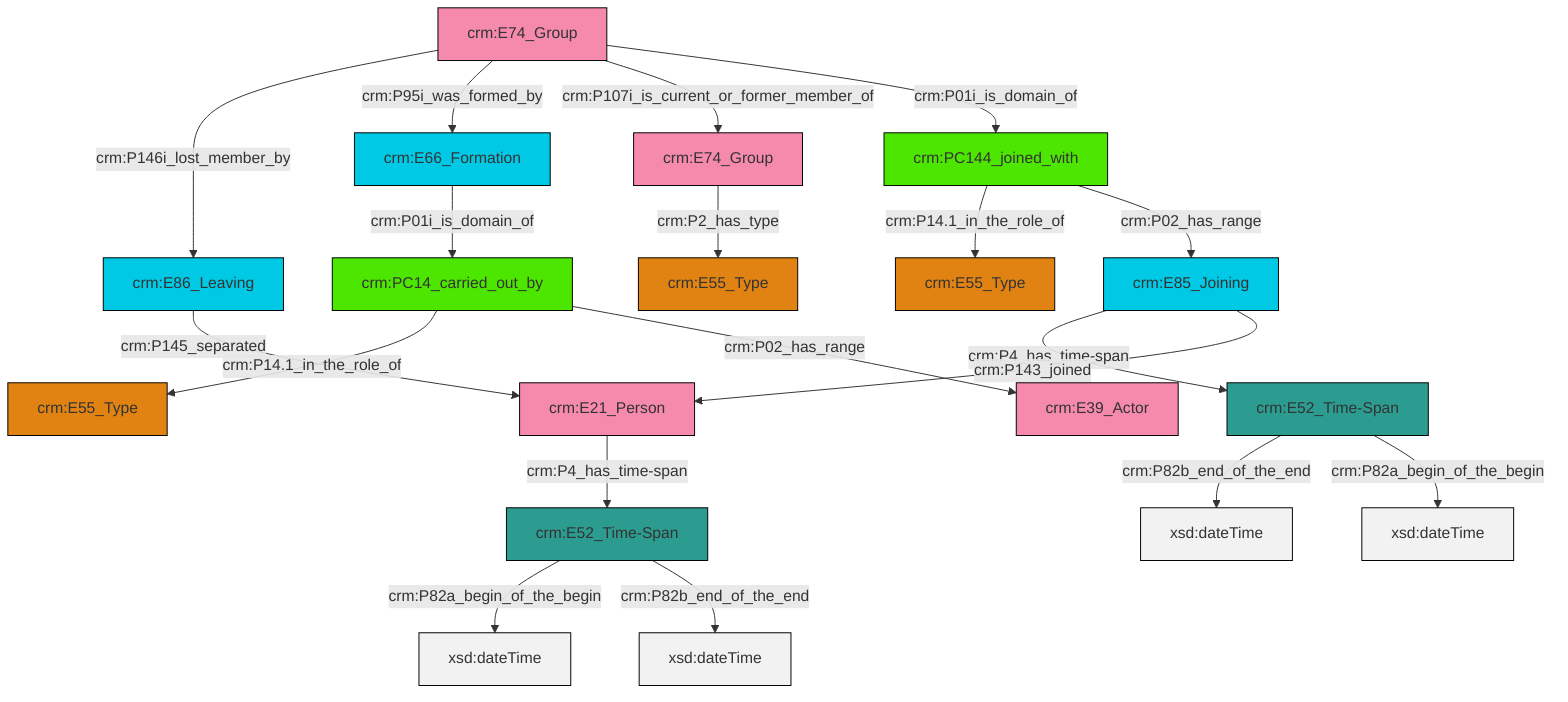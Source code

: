graph TD
classDef Literal fill:#f2f2f2,stroke:#000000;
classDef CRM_Entity fill:#FFFFFF,stroke:#000000;
classDef Temporal_Entity fill:#00C9E6, stroke:#000000;
classDef Type fill:#E18312, stroke:#000000;
classDef Time-Span fill:#2C9C91, stroke:#000000;
classDef Appellation fill:#FFEB7F, stroke:#000000;
classDef Place fill:#008836, stroke:#000000;
classDef Persistent_Item fill:#B266B2, stroke:#000000;
classDef Conceptual_Object fill:#FFD700, stroke:#000000;
classDef Physical_Thing fill:#D2B48C, stroke:#000000;
classDef Actor fill:#f58aad, stroke:#000000;
classDef PC_Classes fill:#4ce600, stroke:#000000;
classDef Multi fill:#cccccc,stroke:#000000;

0["crm:PC144_joined_with"]:::PC_Classes -->|crm:P14.1_in_the_role_of| 1["crm:E55_Type"]:::Type
2["crm:PC14_carried_out_by"]:::PC_Classes -->|crm:P14.1_in_the_role_of| 3["crm:E55_Type"]:::Type
4["crm:E86_Leaving"]:::Temporal_Entity -->|crm:P145_separated| 5["crm:E21_Person"]:::Actor
5["crm:E21_Person"]:::Actor -->|crm:P4_has_time-span| 6["crm:E52_Time-Span"]:::Time-Span
6["crm:E52_Time-Span"]:::Time-Span -->|crm:P82a_begin_of_the_begin| 7[xsd:dateTime]:::Literal
13["crm:E85_Joining"]:::Temporal_Entity -->|crm:P4_has_time-span| 14["crm:E52_Time-Span"]:::Time-Span
13["crm:E85_Joining"]:::Temporal_Entity -->|crm:P143_joined| 5["crm:E21_Person"]:::Actor
14["crm:E52_Time-Span"]:::Time-Span -->|crm:P82b_end_of_the_end| 17[xsd:dateTime]:::Literal
14["crm:E52_Time-Span"]:::Time-Span -->|crm:P82a_begin_of_the_begin| 18[xsd:dateTime]:::Literal
6["crm:E52_Time-Span"]:::Time-Span -->|crm:P82b_end_of_the_end| 21[xsd:dateTime]:::Literal
9["crm:E74_Group"]:::Actor -->|crm:P146i_lost_member_by| 4["crm:E86_Leaving"]:::Temporal_Entity
22["crm:E74_Group"]:::Actor -->|crm:P2_has_type| 19["crm:E55_Type"]:::Type
9["crm:E74_Group"]:::Actor -->|crm:P95i_was_formed_by| 25["crm:E66_Formation"]:::Temporal_Entity
9["crm:E74_Group"]:::Actor -->|crm:P107i_is_current_or_former_member_of| 22["crm:E74_Group"]:::Actor
25["crm:E66_Formation"]:::Temporal_Entity -->|crm:P01i_is_domain_of| 2["crm:PC14_carried_out_by"]:::PC_Classes
2["crm:PC14_carried_out_by"]:::PC_Classes -->|crm:P02_has_range| 29["crm:E39_Actor"]:::Actor
0["crm:PC144_joined_with"]:::PC_Classes -->|crm:P02_has_range| 13["crm:E85_Joining"]:::Temporal_Entity
9["crm:E74_Group"]:::Actor -->|crm:P01i_is_domain_of| 0["crm:PC144_joined_with"]:::PC_Classes